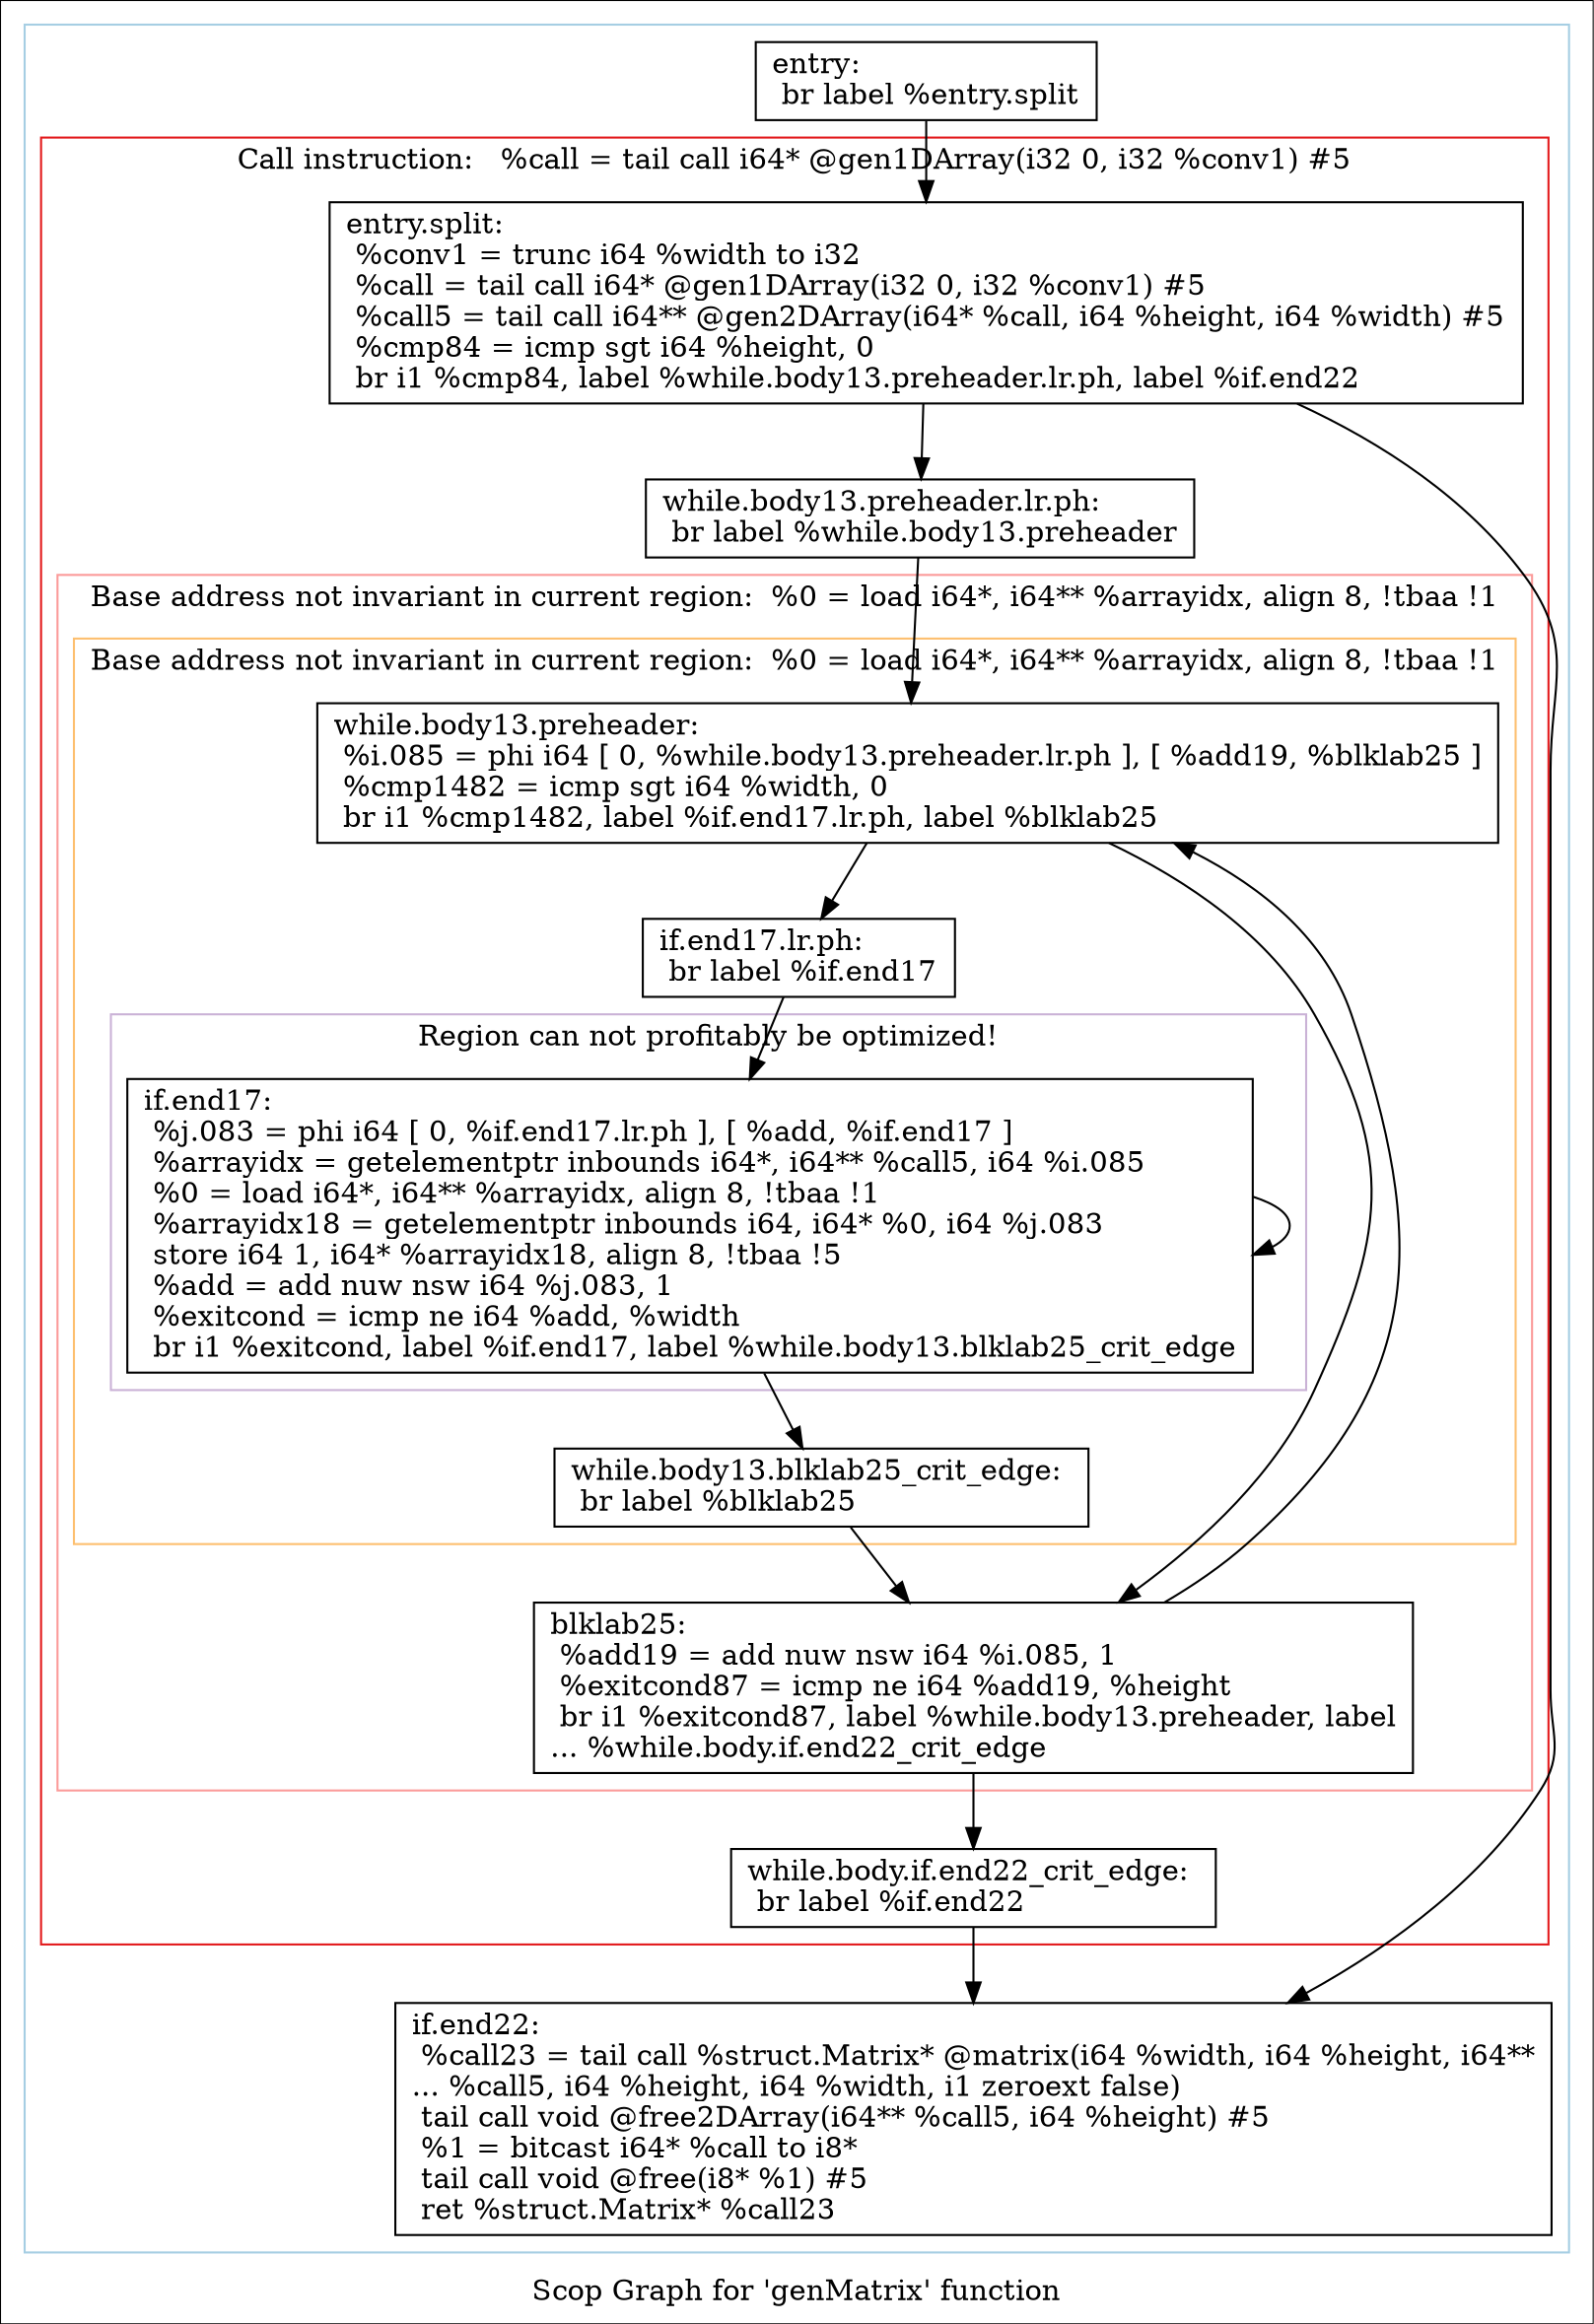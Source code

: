 digraph "Scop Graph for 'genMatrix' function" {
	label="Scop Graph for 'genMatrix' function";

	Node0xa513ce0 [shape=record,label="{entry:\l  br label %entry.split\l}"];
	Node0xa513ce0 -> Node0xa4cfeb0;
	Node0xa4cfeb0 [shape=record,label="{entry.split:                                      \l  %conv1 = trunc i64 %width to i32\l  %call = tail call i64* @gen1DArray(i32 0, i32 %conv1) #5\l  %call5 = tail call i64** @gen2DArray(i64* %call, i64 %height, i64 %width) #5\l  %cmp84 = icmp sgt i64 %height, 0\l  br i1 %cmp84, label %while.body13.preheader.lr.ph, label %if.end22\l}"];
	Node0xa4cfeb0 -> Node0xa4c1950;
	Node0xa4cfeb0 -> Node0xa4b6a00;
	Node0xa4c1950 [shape=record,label="{while.body13.preheader.lr.ph:                     \l  br label %while.body13.preheader\l}"];
	Node0xa4c1950 -> Node0xa4b9c60;
	Node0xa4b9c60 [shape=record,label="{while.body13.preheader:                           \l  %i.085 = phi i64 [ 0, %while.body13.preheader.lr.ph ], [ %add19, %blklab25 ]\l  %cmp1482 = icmp sgt i64 %width, 0\l  br i1 %cmp1482, label %if.end17.lr.ph, label %blklab25\l}"];
	Node0xa4b9c60 -> Node0xa50aca0;
	Node0xa4b9c60 -> Node0xa48a240;
	Node0xa50aca0 [shape=record,label="{if.end17.lr.ph:                                   \l  br label %if.end17\l}"];
	Node0xa50aca0 -> Node0xa48e350;
	Node0xa48e350 [shape=record,label="{if.end17:                                         \l  %j.083 = phi i64 [ 0, %if.end17.lr.ph ], [ %add, %if.end17 ]\l  %arrayidx = getelementptr inbounds i64*, i64** %call5, i64 %i.085\l  %0 = load i64*, i64** %arrayidx, align 8, !tbaa !1\l  %arrayidx18 = getelementptr inbounds i64, i64* %0, i64 %j.083\l  store i64 1, i64* %arrayidx18, align 8, !tbaa !5\l  %add = add nuw nsw i64 %j.083, 1\l  %exitcond = icmp ne i64 %add, %width\l  br i1 %exitcond, label %if.end17, label %while.body13.blklab25_crit_edge\l}"];
	Node0xa48e350 -> Node0xa48e350[constraint=false];
	Node0xa48e350 -> Node0xa50a690;
	Node0xa50a690 [shape=record,label="{while.body13.blklab25_crit_edge:                  \l  br label %blklab25\l}"];
	Node0xa50a690 -> Node0xa48a240;
	Node0xa48a240 [shape=record,label="{blklab25:                                         \l  %add19 = add nuw nsw i64 %i.085, 1\l  %exitcond87 = icmp ne i64 %add19, %height\l  br i1 %exitcond87, label %while.body13.preheader, label\l... %while.body.if.end22_crit_edge\l}"];
	Node0xa48a240 -> Node0xa4b9c60[constraint=false];
	Node0xa48a240 -> Node0xa48a2d0;
	Node0xa48a2d0 [shape=record,label="{while.body.if.end22_crit_edge:                    \l  br label %if.end22\l}"];
	Node0xa48a2d0 -> Node0xa4b6a00;
	Node0xa4b6a00 [shape=record,label="{if.end22:                                         \l  %call23 = tail call %struct.Matrix* @matrix(i64 %width, i64 %height, i64**\l... %call5, i64 %height, i64 %width, i1 zeroext false)\l  tail call void @free2DArray(i64** %call5, i64 %height) #5\l  %1 = bitcast i64* %call to i8*\l  tail call void @free(i8* %1) #5\l  ret %struct.Matrix* %call23\l}"];
	colorscheme = "paired12"
        subgraph cluster_0xa49a3c0 {
          label = "";
          style = solid;
          color = 1
          subgraph cluster_0xa50a5d0 {
            label = "Call instruction:   %call = tail call i64* @gen1DArray(i32 0, i32 %conv1) #5";
            style = solid;
            color = 6
            subgraph cluster_0xa50abe0 {
              label = "Base address not invariant in current region:  %0 = load i64*, i64** %arrayidx, align 8, !tbaa !1";
              style = solid;
              color = 5
              subgraph cluster_0xa4937a0 {
                label = "Base address not invariant in current region:  %0 = load i64*, i64** %arrayidx, align 8, !tbaa !1";
                style = solid;
                color = 7
                subgraph cluster_0xa4b48a0 {
                  label = "Region can not profitably be optimized!";
                  style = solid;
                  color = 9
                  Node0xa48e350;
                }
                Node0xa4b9c60;
                Node0xa50aca0;
                Node0xa50a690;
              }
              Node0xa48a240;
            }
            Node0xa4cfeb0;
            Node0xa4c1950;
            Node0xa48a2d0;
          }
          Node0xa513ce0;
          Node0xa4b6a00;
        }
}

